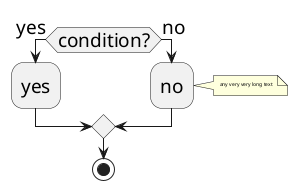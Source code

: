{
  "sha1": "5oxp11vwk19xqcxf4lfgfvd801aclbk",
  "insertion": {
    "when": "2024-05-30T20:48:20.778Z",
    "user": "plantuml@gmail.com"
  }
}
@startuml
skinparam defaultFontSize 19
skinparam noteFontSize 5
if (condition?) then (yes)
  :yes;
else (no)
  :no;
  note right
    any very very long text
  end note
endif

stop
@enduml
